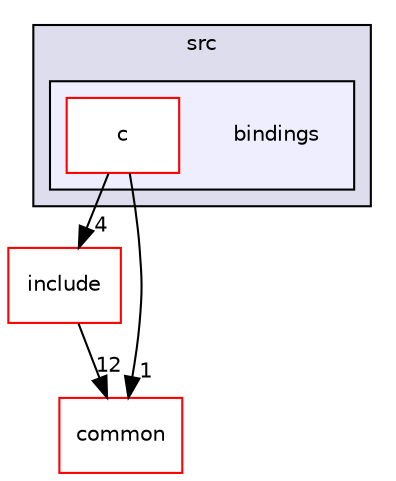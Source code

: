 digraph "src/bindings" {
  compound=true
  node [ fontsize="10", fontname="Helvetica"];
  edge [ labelfontsize="10", labelfontname="Helvetica"];
  subgraph clusterdir_fc4e82db077d097d2f0d3a69cff9e6aa {
    graph [ bgcolor="#ddddee", pencolor="black", label="src" fontname="Helvetica", fontsize="10", URL="dir_fc4e82db077d097d2f0d3a69cff9e6aa.html"]
  subgraph clusterdir_9f228a3661567d607538a774f7be911e {
    graph [ bgcolor="#eeeeff", pencolor="black", label="" URL="dir_9f228a3661567d607538a774f7be911e.html"];
    dir_9f228a3661567d607538a774f7be911e [shape=plaintext label="bindings"];
  dir_ff1f8ac2fd1de7ffecea0606df1f2c76 [shape=box label="c" fillcolor="white" style="filled" color="red" URL="dir_ff1f8ac2fd1de7ffecea0606df1f2c76.html"];
  }
  }
  dir_64935be2e6acbe67e7af58c3c88223ed [shape=box label="include" fillcolor="white" style="filled" color="red" URL="dir_64935be2e6acbe67e7af58c3c88223ed.html"];
  dir_bdd9a5d540de89e9fe90efdfc6973a4f [shape=box label="common" fillcolor="white" style="filled" color="red" URL="dir_bdd9a5d540de89e9fe90efdfc6973a4f.html"];
  dir_64935be2e6acbe67e7af58c3c88223ed->dir_bdd9a5d540de89e9fe90efdfc6973a4f [headlabel="12", labeldistance=1.5 headhref="dir_000027_000000.html"];
  dir_ff1f8ac2fd1de7ffecea0606df1f2c76->dir_64935be2e6acbe67e7af58c3c88223ed [headlabel="4", labeldistance=1.5 headhref="dir_000050_000027.html"];
  dir_ff1f8ac2fd1de7ffecea0606df1f2c76->dir_bdd9a5d540de89e9fe90efdfc6973a4f [headlabel="1", labeldistance=1.5 headhref="dir_000050_000000.html"];
}
